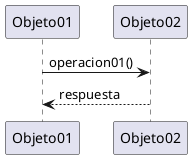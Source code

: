@startuml Diagrama de secuencia

Objeto01 -> Objeto02 : operacion01()
Objeto02 --> Objeto01 : respuesta

@enduml